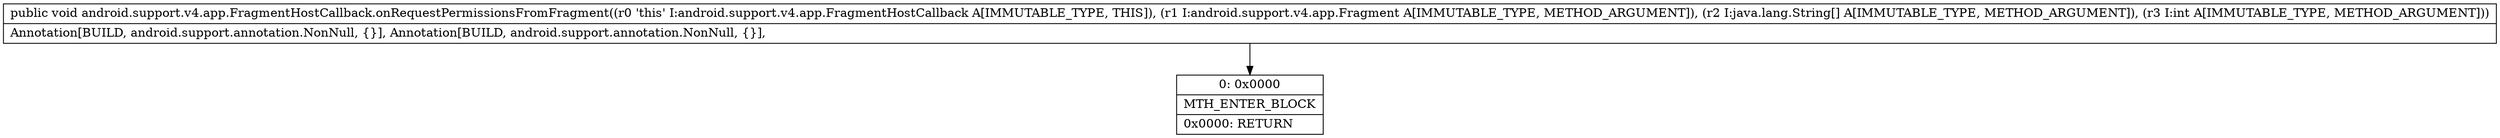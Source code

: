 digraph "CFG forandroid.support.v4.app.FragmentHostCallback.onRequestPermissionsFromFragment(Landroid\/support\/v4\/app\/Fragment;[Ljava\/lang\/String;I)V" {
Node_0 [shape=record,label="{0\:\ 0x0000|MTH_ENTER_BLOCK\l|0x0000: RETURN   \l}"];
MethodNode[shape=record,label="{public void android.support.v4.app.FragmentHostCallback.onRequestPermissionsFromFragment((r0 'this' I:android.support.v4.app.FragmentHostCallback A[IMMUTABLE_TYPE, THIS]), (r1 I:android.support.v4.app.Fragment A[IMMUTABLE_TYPE, METHOD_ARGUMENT]), (r2 I:java.lang.String[] A[IMMUTABLE_TYPE, METHOD_ARGUMENT]), (r3 I:int A[IMMUTABLE_TYPE, METHOD_ARGUMENT]))  | Annotation[BUILD, android.support.annotation.NonNull, \{\}], Annotation[BUILD, android.support.annotation.NonNull, \{\}], \l}"];
MethodNode -> Node_0;
}


